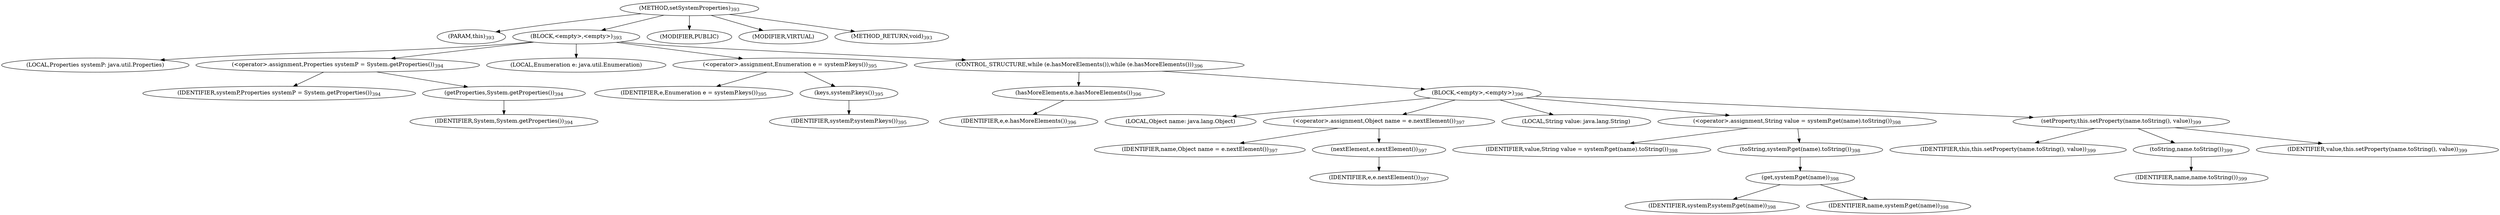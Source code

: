 digraph "setSystemProperties" {  
"1111" [label = <(METHOD,setSystemProperties)<SUB>393</SUB>> ]
"54" [label = <(PARAM,this)<SUB>393</SUB>> ]
"1112" [label = <(BLOCK,&lt;empty&gt;,&lt;empty&gt;)<SUB>393</SUB>> ]
"1113" [label = <(LOCAL,Properties systemP: java.util.Properties)> ]
"1114" [label = <(&lt;operator&gt;.assignment,Properties systemP = System.getProperties())<SUB>394</SUB>> ]
"1115" [label = <(IDENTIFIER,systemP,Properties systemP = System.getProperties())<SUB>394</SUB>> ]
"1116" [label = <(getProperties,System.getProperties())<SUB>394</SUB>> ]
"1117" [label = <(IDENTIFIER,System,System.getProperties())<SUB>394</SUB>> ]
"1118" [label = <(LOCAL,Enumeration e: java.util.Enumeration)> ]
"1119" [label = <(&lt;operator&gt;.assignment,Enumeration e = systemP.keys())<SUB>395</SUB>> ]
"1120" [label = <(IDENTIFIER,e,Enumeration e = systemP.keys())<SUB>395</SUB>> ]
"1121" [label = <(keys,systemP.keys())<SUB>395</SUB>> ]
"1122" [label = <(IDENTIFIER,systemP,systemP.keys())<SUB>395</SUB>> ]
"1123" [label = <(CONTROL_STRUCTURE,while (e.hasMoreElements()),while (e.hasMoreElements()))<SUB>396</SUB>> ]
"1124" [label = <(hasMoreElements,e.hasMoreElements())<SUB>396</SUB>> ]
"1125" [label = <(IDENTIFIER,e,e.hasMoreElements())<SUB>396</SUB>> ]
"1126" [label = <(BLOCK,&lt;empty&gt;,&lt;empty&gt;)<SUB>396</SUB>> ]
"1127" [label = <(LOCAL,Object name: java.lang.Object)> ]
"1128" [label = <(&lt;operator&gt;.assignment,Object name = e.nextElement())<SUB>397</SUB>> ]
"1129" [label = <(IDENTIFIER,name,Object name = e.nextElement())<SUB>397</SUB>> ]
"1130" [label = <(nextElement,e.nextElement())<SUB>397</SUB>> ]
"1131" [label = <(IDENTIFIER,e,e.nextElement())<SUB>397</SUB>> ]
"1132" [label = <(LOCAL,String value: java.lang.String)> ]
"1133" [label = <(&lt;operator&gt;.assignment,String value = systemP.get(name).toString())<SUB>398</SUB>> ]
"1134" [label = <(IDENTIFIER,value,String value = systemP.get(name).toString())<SUB>398</SUB>> ]
"1135" [label = <(toString,systemP.get(name).toString())<SUB>398</SUB>> ]
"1136" [label = <(get,systemP.get(name))<SUB>398</SUB>> ]
"1137" [label = <(IDENTIFIER,systemP,systemP.get(name))<SUB>398</SUB>> ]
"1138" [label = <(IDENTIFIER,name,systemP.get(name))<SUB>398</SUB>> ]
"1139" [label = <(setProperty,this.setProperty(name.toString(), value))<SUB>399</SUB>> ]
"53" [label = <(IDENTIFIER,this,this.setProperty(name.toString(), value))<SUB>399</SUB>> ]
"1140" [label = <(toString,name.toString())<SUB>399</SUB>> ]
"1141" [label = <(IDENTIFIER,name,name.toString())<SUB>399</SUB>> ]
"1142" [label = <(IDENTIFIER,value,this.setProperty(name.toString(), value))<SUB>399</SUB>> ]
"1143" [label = <(MODIFIER,PUBLIC)> ]
"1144" [label = <(MODIFIER,VIRTUAL)> ]
"1145" [label = <(METHOD_RETURN,void)<SUB>393</SUB>> ]
  "1111" -> "54" 
  "1111" -> "1112" 
  "1111" -> "1143" 
  "1111" -> "1144" 
  "1111" -> "1145" 
  "1112" -> "1113" 
  "1112" -> "1114" 
  "1112" -> "1118" 
  "1112" -> "1119" 
  "1112" -> "1123" 
  "1114" -> "1115" 
  "1114" -> "1116" 
  "1116" -> "1117" 
  "1119" -> "1120" 
  "1119" -> "1121" 
  "1121" -> "1122" 
  "1123" -> "1124" 
  "1123" -> "1126" 
  "1124" -> "1125" 
  "1126" -> "1127" 
  "1126" -> "1128" 
  "1126" -> "1132" 
  "1126" -> "1133" 
  "1126" -> "1139" 
  "1128" -> "1129" 
  "1128" -> "1130" 
  "1130" -> "1131" 
  "1133" -> "1134" 
  "1133" -> "1135" 
  "1135" -> "1136" 
  "1136" -> "1137" 
  "1136" -> "1138" 
  "1139" -> "53" 
  "1139" -> "1140" 
  "1139" -> "1142" 
  "1140" -> "1141" 
}
